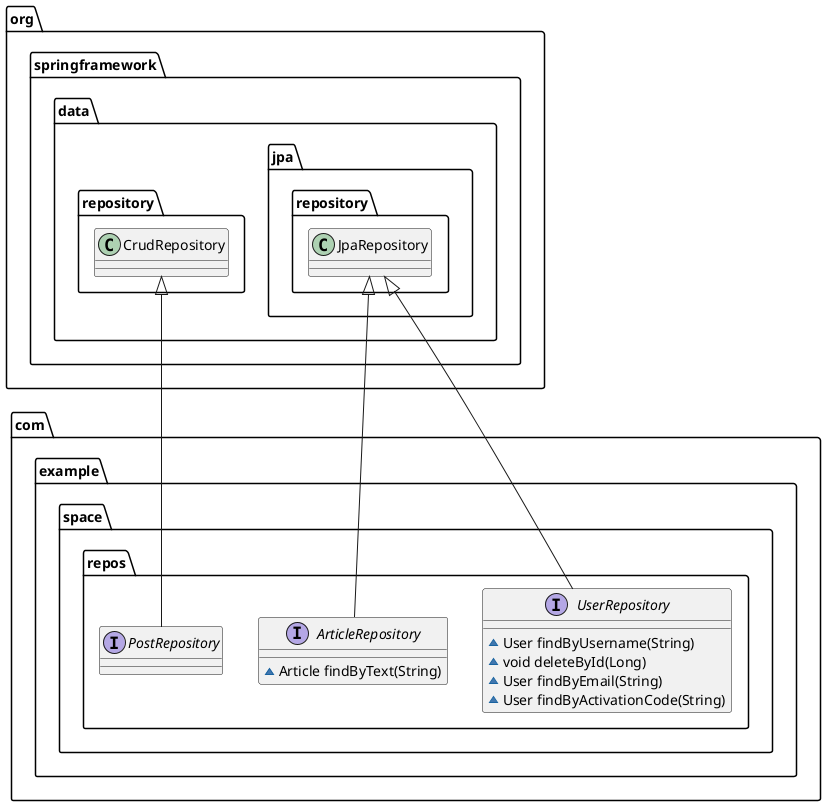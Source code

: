 @startuml
interface com.example.space.repos.UserRepository {
~ User findByUsername(String)
~ void deleteById(Long)
~ User findByEmail(String)
~ User findByActivationCode(String)
}
interface com.example.space.repos.ArticleRepository {
~ Article findByText(String)
}
interface com.example.space.repos.PostRepository {
}


org.springframework.data.jpa.repository.JpaRepository <|-- com.example.space.repos.UserRepository
org.springframework.data.jpa.repository.JpaRepository <|-- com.example.space.repos.ArticleRepository
org.springframework.data.repository.CrudRepository <|-- com.example.space.repos.PostRepository
@enduml